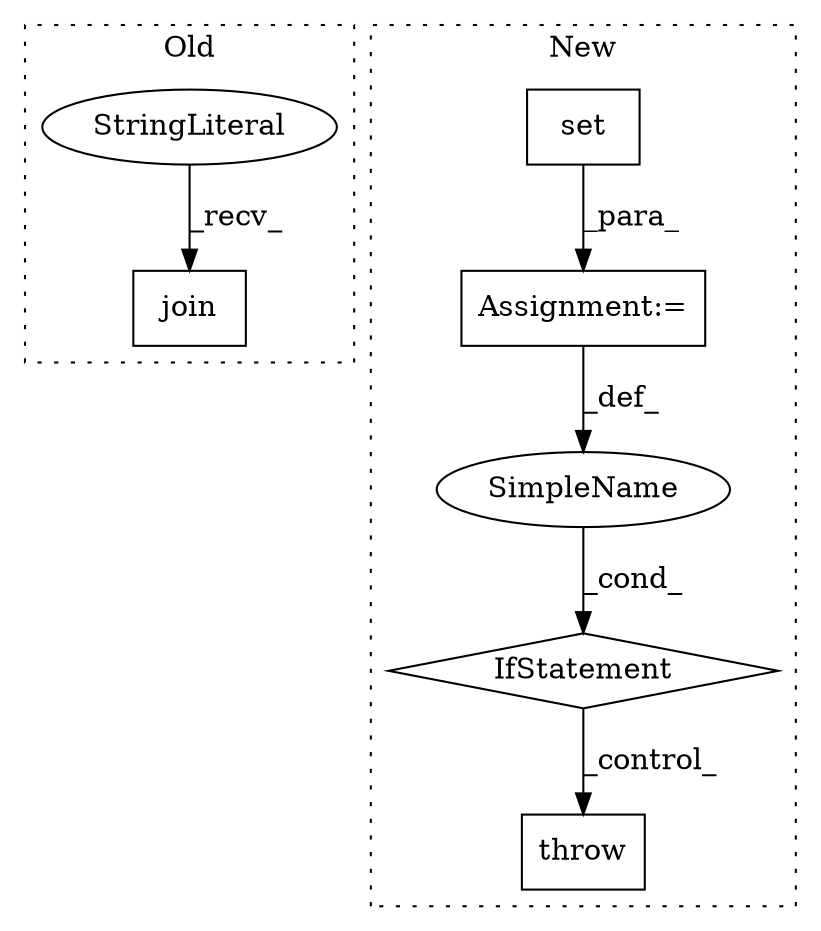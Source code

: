 digraph G {
subgraph cluster0 {
1 [label="join" a="32" s="2244,2265" l="5,1" shape="box"];
4 [label="StringLiteral" a="45" s="2239" l="4" shape="ellipse"];
label = "Old";
style="dotted";
}
subgraph cluster1 {
2 [label="set" a="32" s="2347,2382" l="4,1" shape="box"];
3 [label="Assignment:=" a="7" s="2346" l="1" shape="box"];
5 [label="IfStatement" a="25" s="2487,2527" l="4,2" shape="diamond"];
6 [label="SimpleName" a="42" s="" l="" shape="ellipse"];
7 [label="throw" a="53" s="2600" l="6" shape="box"];
label = "New";
style="dotted";
}
2 -> 3 [label="_para_"];
3 -> 6 [label="_def_"];
4 -> 1 [label="_recv_"];
5 -> 7 [label="_control_"];
6 -> 5 [label="_cond_"];
}